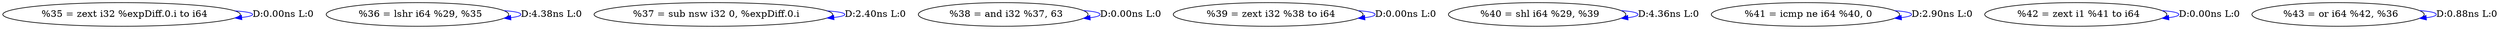 digraph {
Node0x3953340[label="  %35 = zext i32 %expDiff.0.i to i64"];
Node0x3953340 -> Node0x3953340[label="D:0.00ns L:0",color=blue];
Node0x3953420[label="  %36 = lshr i64 %29, %35"];
Node0x3953420 -> Node0x3953420[label="D:4.38ns L:0",color=blue];
Node0x3953500[label="  %37 = sub nsw i32 0, %expDiff.0.i"];
Node0x3953500 -> Node0x3953500[label="D:2.40ns L:0",color=blue];
Node0x3941ce0[label="  %38 = and i32 %37, 63"];
Node0x3941ce0 -> Node0x3941ce0[label="D:0.00ns L:0",color=blue];
Node0x3941dc0[label="  %39 = zext i32 %38 to i64"];
Node0x3941dc0 -> Node0x3941dc0[label="D:0.00ns L:0",color=blue];
Node0x3941ea0[label="  %40 = shl i64 %29, %39"];
Node0x3941ea0 -> Node0x3941ea0[label="D:4.36ns L:0",color=blue];
Node0x3941fc0[label="  %41 = icmp ne i64 %40, 0"];
Node0x3941fc0 -> Node0x3941fc0[label="D:2.90ns L:0",color=blue];
Node0x3953df0[label="  %42 = zext i1 %41 to i64"];
Node0x3953df0 -> Node0x3953df0[label="D:0.00ns L:0",color=blue];
Node0x3953ed0[label="  %43 = or i64 %42, %36"];
Node0x3953ed0 -> Node0x3953ed0[label="D:0.88ns L:0",color=blue];
}

